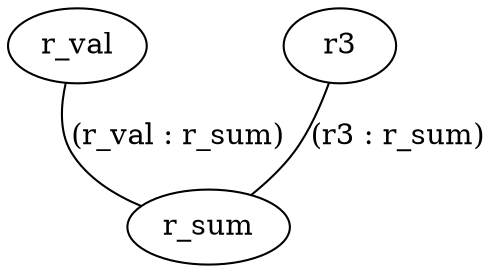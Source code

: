 graph G {
  1 [ label="r_sum" ];
  2 [ label="r_val" ];
  3 [ label="r3" ];
  3 -- 1 [ label="(r3 : r_sum)" ];
  2 -- 1 [ label="(r_val : r_sum)" ];
}

